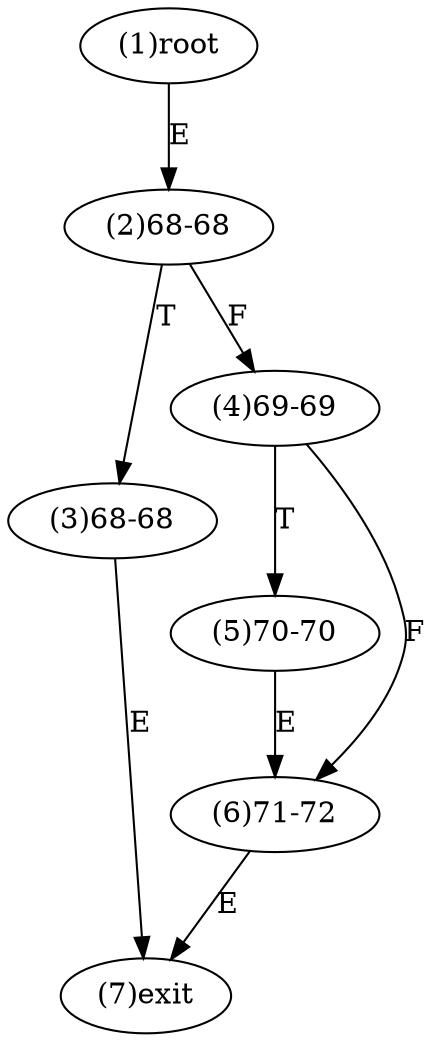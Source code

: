 digraph "" { 
1[ label="(1)root"];
2[ label="(2)68-68"];
3[ label="(3)68-68"];
4[ label="(4)69-69"];
5[ label="(5)70-70"];
6[ label="(6)71-72"];
7[ label="(7)exit"];
1->2[ label="E"];
2->4[ label="F"];
2->3[ label="T"];
3->7[ label="E"];
4->6[ label="F"];
4->5[ label="T"];
5->6[ label="E"];
6->7[ label="E"];
}